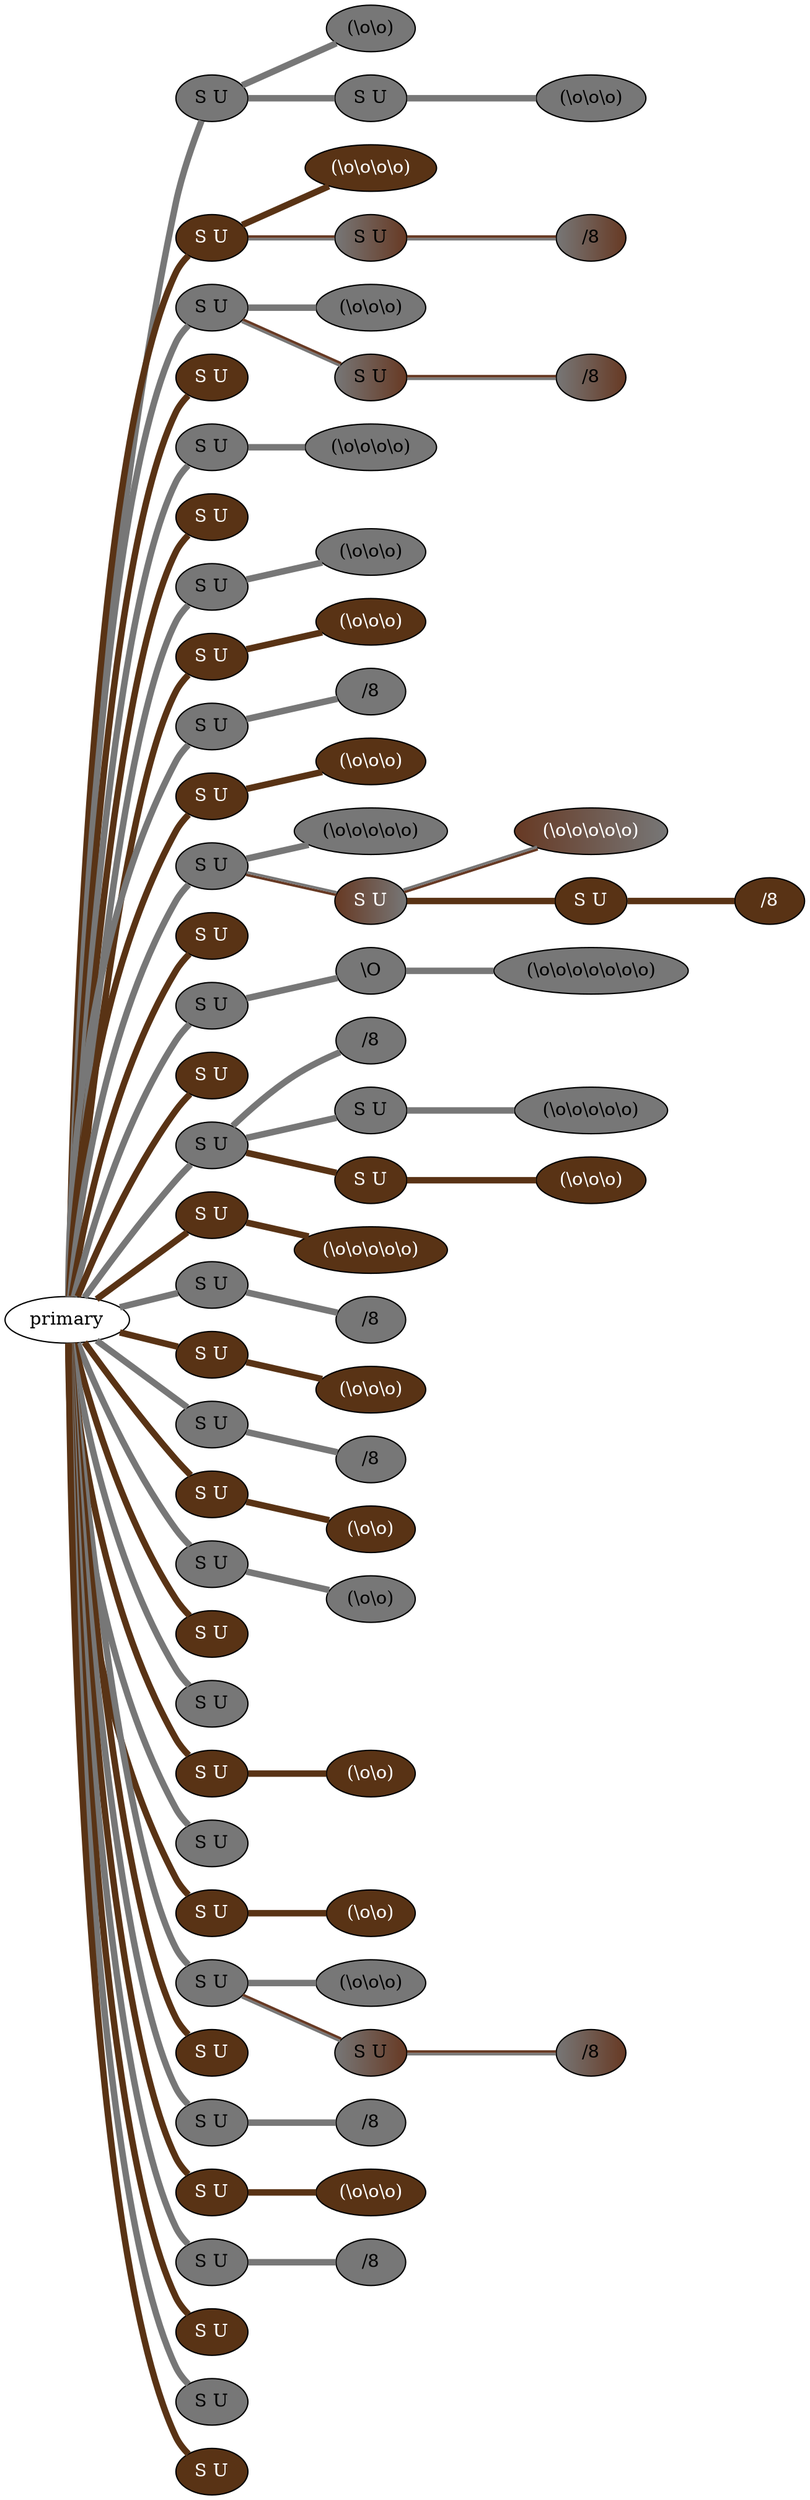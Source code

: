 graph {
 graph [rankdir=LR]
"1" [qtype="pendant_node", pendant_colors="#777777", pendant_ply="S", pendant_attach="U", pendant_length="28.5", label="S U", style=filled, fillcolor="#777777", fontcolor="#000000"]
"primary" -- "1" [qtype="pendant_link",penwidth=5,color="#777777"]
"1:0" [qtype="knot_node", knot_value="2", knot_type="L", knot_position="10.0", knot_spin="Z", label="(\\o\\o)", style=filled, fillcolor="#777777" , fontcolor="#000000"]
"1" -- "1:0" [qtype="knot_link",penwidth=5,color="#777777"]
"1s1" [qtype="pendant_node", pendant_colors="#777777", pendant_ply="S", pendant_attach="U", pendant_length="26.5", label="S U", style=filled, fillcolor="#777777", fontcolor="#000000"]
"1" -- "1s1" [qtype="pendant_link",penwidth=5,color="#777777"]
"1s1:0" [qtype="knot_node", knot_value="3", knot_type="L", knot_position="10.0", knot_spin="Z", label="(\\o\\o\\o)", style=filled, fillcolor="#777777" , fontcolor="#000000"]
"1s1" -- "1s1:0" [qtype="knot_link",penwidth=5,color="#777777"]
"2" [qtype="pendant_node", pendant_colors="#593315", pendant_ply="S", pendant_attach="U", pendant_length="25.0", label="S U", style=filled, fillcolor="#593315", fontcolor="#ffffff"]
"primary" -- "2" [qtype="pendant_link",penwidth=5,color="#593315"]
"2:0" [qtype="knot_node", knot_value="4", knot_type="L", knot_position="11.0", knot_spin="Z", label="(\\o\\o\\o\\o)", style=filled, fillcolor="#593315" , fontcolor="#ffffff"]
"2" -- "2:0" [qtype="knot_link",penwidth=5,color="#593315"]
"2s1" [qtype="pendant_node", pendant_colors="#777777:#673923", pendant_ply="S", pendant_attach="U", pendant_length="32.0", label="S U", style=filled, fillcolor="#777777:#673923", fontcolor="#000000"]
"2" -- "2s1" [qtype="pendant_link",penwidth=2,color="#777777:#673923"]
"2s1:0" [qtype="knot_node", knot_value="1", knot_type="E", knot_position="11.0", knot_spin="S", label="/8", style=filled, fillcolor="#777777:#673923" , fontcolor="#000000"]
"2s1" -- "2s1:0" [qtype="knot_link",penwidth=2,color="#777777:#673923"]
"3" [qtype="pendant_node", pendant_colors="#777777", pendant_ply="S", pendant_attach="U", pendant_length="28.0", label="S U", style=filled, fillcolor="#777777", fontcolor="#000000"]
"primary" -- "3" [qtype="pendant_link",penwidth=5,color="#777777"]
"3:0" [qtype="knot_node", knot_value="3", knot_type="L", knot_position="11.5", knot_spin="Z", label="(\\o\\o\\o)", style=filled, fillcolor="#777777" , fontcolor="#000000"]
"3" -- "3:0" [qtype="knot_link",penwidth=5,color="#777777"]
"3s1" [qtype="pendant_node", pendant_colors="#777777:#673923", pendant_ply="S", pendant_attach="U", pendant_length="33.0", label="S U", style=filled, fillcolor="#777777:#673923", fontcolor="#000000"]
"3" -- "3s1" [qtype="pendant_link",penwidth=2,color="#777777:#673923"]
"3s1:0" [qtype="knot_node", knot_value="1", knot_type="E", knot_position="10.0", knot_spin="S", label="/8", style=filled, fillcolor="#777777:#673923" , fontcolor="#000000"]
"3s1" -- "3s1:0" [qtype="knot_link",penwidth=2,color="#777777:#673923"]
"4" [qtype="pendant_node", pendant_colors="#593315", pendant_ply="S", pendant_attach="U", pendant_length="30.0", label="S U", style=filled, fillcolor="#593315", fontcolor="#ffffff"]
"primary" -- "4" [qtype="pendant_link",penwidth=5,color="#593315"]
"5" [qtype="pendant_node", pendant_colors="#777777", pendant_ply="S", pendant_attach="U", pendant_length="27.0", label="S U", style=filled, fillcolor="#777777", fontcolor="#000000"]
"primary" -- "5" [qtype="pendant_link",penwidth=5,color="#777777"]
"5:0" [qtype="knot_node", knot_value="4", knot_type="L", knot_position="11.5", knot_spin="Z", label="(\\o\\o\\o\\o)", style=filled, fillcolor="#777777" , fontcolor="#000000"]
"5" -- "5:0" [qtype="knot_link",penwidth=5,color="#777777"]
"6" [qtype="pendant_node", pendant_colors="#593315", pendant_ply="S", pendant_attach="U", pendant_length="29.5", label="S U", style=filled, fillcolor="#593315", fontcolor="#ffffff"]
"primary" -- "6" [qtype="pendant_link",penwidth=5,color="#593315"]
"7" [qtype="pendant_node", pendant_colors="#777777", pendant_ply="S", pendant_attach="U", pendant_length="28.0", label="S U", style=filled, fillcolor="#777777", fontcolor="#000000"]
"primary" -- "7" [qtype="pendant_link",penwidth=5,color="#777777"]
"7:0" [qtype="knot_node", knot_value="3", knot_type="L", knot_position="11.0", knot_spin="Z", label="(\\o\\o\\o)", style=filled, fillcolor="#777777" , fontcolor="#000000"]
"7" -- "7:0" [qtype="knot_link",penwidth=5,color="#777777"]
"8" [qtype="pendant_node", pendant_colors="#593315", pendant_ply="S", pendant_attach="U", pendant_length="26.0", label="S U", style=filled, fillcolor="#593315", fontcolor="#ffffff"]
"primary" -- "8" [qtype="pendant_link",penwidth=5,color="#593315"]
"8:0" [qtype="knot_node", knot_value="3", knot_type="L", knot_position="10.5", knot_spin="Z", label="(\\o\\o\\o)", style=filled, fillcolor="#593315" , fontcolor="#ffffff"]
"8" -- "8:0" [qtype="knot_link",penwidth=5,color="#593315"]
"9" [qtype="pendant_node", pendant_colors="#777777", pendant_ply="S", pendant_attach="U", pendant_length="32.5", label="S U", style=filled, fillcolor="#777777", fontcolor="#000000"]
"primary" -- "9" [qtype="pendant_link",penwidth=5,color="#777777"]
"9:0" [qtype="knot_node", knot_value="1", knot_type="E", knot_position="11.0", knot_spin="S", label="/8", style=filled, fillcolor="#777777" , fontcolor="#000000"]
"9" -- "9:0" [qtype="knot_link",penwidth=5,color="#777777"]
"10" [qtype="pendant_node", pendant_colors="#593315", pendant_ply="S", pendant_attach="U", pendant_length="24.5", label="S U", style=filled, fillcolor="#593315", fontcolor="#ffffff"]
"primary" -- "10" [qtype="pendant_link",penwidth=5,color="#593315"]
"10:0" [qtype="knot_node", knot_value="3", knot_type="L", knot_position="11.5", knot_spin="Z", label="(\\o\\o\\o)", style=filled, fillcolor="#593315" , fontcolor="#ffffff"]
"10" -- "10:0" [qtype="knot_link",penwidth=5,color="#593315"]
"11" [qtype="pendant_node", pendant_colors="#777777", pendant_ply="S", pendant_attach="U", pendant_length="19.5", label="S U", style=filled, fillcolor="#777777", fontcolor="#000000"]
"primary" -- "11" [qtype="pendant_link",penwidth=5,color="#777777"]
"11:0" [qtype="knot_node", knot_value="5", knot_type="L", knot_position="11.5", knot_spin="Z", label="(\\o\\o\\o\\o\\o)", style=filled, fillcolor="#777777" , fontcolor="#000000"]
"11" -- "11:0" [qtype="knot_link",penwidth=5,color="#777777"]
"11s1" [qtype="pendant_node", pendant_colors="#673923:#777777", pendant_ply="S", pendant_attach="U", pendant_length="22.0", label="S U", style=filled, fillcolor="#673923:#777777", fontcolor="#ffffff"]
"11" -- "11s1" [qtype="pendant_link",penwidth=2,color="#673923:#777777"]
"11s1:0" [qtype="knot_node", knot_value="5", knot_type="L", knot_position="10.5", knot_spin="Z", label="(\\o\\o\\o\\o\\o)", style=filled, fillcolor="#673923:#777777" , fontcolor="#ffffff"]
"11s1" -- "11s1:0" [qtype="knot_link",penwidth=2,color="#673923:#777777"]
"11s1s1" [qtype="pendant_node", pendant_colors="#593315", pendant_ply="S", pendant_attach="U", pendant_length="23.0", label="S U", style=filled, fillcolor="#593315", fontcolor="#ffffff"]
"11s1" -- "11s1s1" [qtype="pendant_link",penwidth=5,color="#593315"]
"11s1s1:0" [qtype="knot_node", knot_value="1", knot_type="E", knot_position="9.5", knot_spin="S", label="/8", style=filled, fillcolor="#593315" , fontcolor="#ffffff"]
"11s1s1" -- "11s1s1:0" [qtype="knot_link",penwidth=5,color="#593315"]
"12" [qtype="pendant_node", pendant_colors="#593315", pendant_ply="S", pendant_attach="U", pendant_length="29.0", label="S U", style=filled, fillcolor="#593315", fontcolor="#ffffff"]
"primary" -- "12" [qtype="pendant_link",penwidth=5,color="#593315"]
"13" [qtype="pendant_node", pendant_colors="#777777", pendant_ply="S", pendant_attach="U", pendant_length="25.5", label="S U", style=filled, fillcolor="#777777", fontcolor="#000000"]
"primary" -- "13" [qtype="pendant_link",penwidth=5,color="#777777"]
"13:0" [qtype="knot_node", knot_value="1", knot_type="S", knot_position="5.5", knot_spin="Z", label="\\O", style=filled, fillcolor="#777777" , fontcolor="#000000"]
"13" -- "13:0" [qtype="knot_link",penwidth=5,color="#777777"]
"13:1" [qtype="knot_node", knot_value="7", knot_type="L", knot_position="11.0", knot_spin="Z", label="(\\o\\o\\o\\o\\o\\o\\o)", style=filled, fillcolor="#777777" , fontcolor="#000000"]
"13:0" -- "13:1" [qtype="knot_link",penwidth=5,color="#777777"]
"14" [qtype="pendant_node", pendant_colors="#593315", pendant_ply="S", pendant_attach="U", pendant_length="28.5", label="S U", style=filled, fillcolor="#593315", fontcolor="#ffffff"]
"primary" -- "14" [qtype="pendant_link",penwidth=5,color="#593315"]
"15" [qtype="pendant_node", pendant_colors="#777777", pendant_ply="S", pendant_attach="U", pendant_length="28.0", label="S U", style=filled, fillcolor="#777777", fontcolor="#000000"]
"primary" -- "15" [qtype="pendant_link",penwidth=5,color="#777777"]
"15:0" [qtype="knot_node", knot_value="1", knot_type="E", knot_position="11.0", knot_spin="S", label="/8", style=filled, fillcolor="#777777" , fontcolor="#000000"]
"15" -- "15:0" [qtype="knot_link",penwidth=5,color="#777777"]
"15s1" [qtype="pendant_node", pendant_colors="#777777", pendant_ply="S", pendant_attach="U", pendant_length="21.5", label="S U", style=filled, fillcolor="#777777", fontcolor="#000000"]
"15" -- "15s1" [qtype="pendant_link",penwidth=5,color="#777777"]
"15s1:0" [qtype="knot_node", knot_value="5", knot_type="L", knot_position="11.0", knot_spin="Z", label="(\\o\\o\\o\\o\\o)", style=filled, fillcolor="#777777" , fontcolor="#000000"]
"15s1" -- "15s1:0" [qtype="knot_link",penwidth=5,color="#777777"]
"15s2" [qtype="pendant_node", pendant_colors="#593315", pendant_ply="S", pendant_attach="U", pendant_length="28.5", label="S U", style=filled, fillcolor="#593315", fontcolor="#ffffff"]
"15" -- "15s2" [qtype="pendant_link",penwidth=5,color="#593315"]
"15s2:0" [qtype="knot_node", knot_value="3", knot_type="L", knot_position="10.5", knot_spin="Z", label="(\\o\\o\\o)", style=filled, fillcolor="#593315" , fontcolor="#ffffff"]
"15s2" -- "15s2:0" [qtype="knot_link",penwidth=5,color="#593315"]
"16" [qtype="pendant_node", pendant_colors="#593315", pendant_ply="S", pendant_attach="U", pendant_length="23.5", label="S U", style=filled, fillcolor="#593315", fontcolor="#ffffff"]
"primary" -- "16" [qtype="pendant_link",penwidth=5,color="#593315"]
"16:0" [qtype="knot_node", knot_value="5", knot_type="L", knot_position="11.5", knot_spin="Z", label="(\\o\\o\\o\\o\\o)", style=filled, fillcolor="#593315" , fontcolor="#ffffff"]
"16" -- "16:0" [qtype="knot_link",penwidth=5,color="#593315"]
"17" [qtype="pendant_node", pendant_colors="#777777", pendant_ply="S", pendant_attach="U", pendant_length="27.0", label="S U", style=filled, fillcolor="#777777", fontcolor="#000000"]
"primary" -- "17" [qtype="pendant_link",penwidth=5,color="#777777"]
"17:0" [qtype="knot_node", knot_value="1", knot_type="E", knot_position="12.0", knot_spin="S", label="/8", style=filled, fillcolor="#777777" , fontcolor="#000000"]
"17" -- "17:0" [qtype="knot_link",penwidth=5,color="#777777"]
"18" [qtype="pendant_node", pendant_colors="#593315", pendant_ply="S", pendant_attach="U", pendant_length="25.5", label="S U", style=filled, fillcolor="#593315", fontcolor="#ffffff"]
"primary" -- "18" [qtype="pendant_link",penwidth=5,color="#593315"]
"18:0" [qtype="knot_node", knot_value="3", knot_type="L", knot_position="11.5", knot_spin="Z", label="(\\o\\o\\o)", style=filled, fillcolor="#593315" , fontcolor="#ffffff"]
"18" -- "18:0" [qtype="knot_link",penwidth=5,color="#593315"]
"19" [qtype="pendant_node", pendant_colors="#777777", pendant_ply="S", pendant_attach="U", pendant_length="31.5", label="S U", style=filled, fillcolor="#777777", fontcolor="#000000"]
"primary" -- "19" [qtype="pendant_link",penwidth=5,color="#777777"]
"19:0" [qtype="knot_node", knot_value="1", knot_type="E", knot_position="12.0", knot_spin="S", label="/8", style=filled, fillcolor="#777777" , fontcolor="#000000"]
"19" -- "19:0" [qtype="knot_link",penwidth=5,color="#777777"]
"20" [qtype="pendant_node", pendant_colors="#593315", pendant_ply="S", pendant_attach="U", pendant_length="25.0", label="S U", style=filled, fillcolor="#593315", fontcolor="#ffffff"]
"primary" -- "20" [qtype="pendant_link",penwidth=5,color="#593315"]
"20:0" [qtype="knot_node", knot_value="2", knot_type="L", knot_position="12.0", knot_spin="Z", label="(\\o\\o)", style=filled, fillcolor="#593315" , fontcolor="#ffffff"]
"20" -- "20:0" [qtype="knot_link",penwidth=5,color="#593315"]
"21" [qtype="pendant_node", pendant_colors="#777777", pendant_ply="S", pendant_attach="U", pendant_length="23.0", label="S U", style=filled, fillcolor="#777777", fontcolor="#000000"]
"primary" -- "21" [qtype="pendant_link",penwidth=5,color="#777777"]
"21:0" [qtype="knot_node", knot_value="2", knot_type="L", knot_position="12.0", knot_spin="Z", label="(\\o\\o)", style=filled, fillcolor="#777777" , fontcolor="#000000"]
"21" -- "21:0" [qtype="knot_link",penwidth=5,color="#777777"]
"22" [qtype="pendant_node", pendant_colors="#593315", pendant_ply="S", pendant_attach="U", pendant_length="29.0", label="S U", style=filled, fillcolor="#593315", fontcolor="#ffffff"]
"primary" -- "22" [qtype="pendant_link",penwidth=5,color="#593315"]
"23" [qtype="pendant_node", pendant_colors="#777777", pendant_ply="S", pendant_attach="U", pendant_length="30.5", label="S U", style=filled, fillcolor="#777777", fontcolor="#000000"]
"primary" -- "23" [qtype="pendant_link",penwidth=5,color="#777777"]
"24" [qtype="pendant_node", pendant_colors="#593315", pendant_ply="S", pendant_attach="U", pendant_length="26.0", label="S U", style=filled, fillcolor="#593315", fontcolor="#ffffff"]
"primary" -- "24" [qtype="pendant_link",penwidth=5,color="#593315"]
"24:0" [qtype="knot_node", knot_value="2", knot_type="L", knot_position="11.0", knot_spin="Z", label="(\\o\\o)", style=filled, fillcolor="#593315" , fontcolor="#ffffff"]
"24" -- "24:0" [qtype="knot_link",penwidth=5,color="#593315"]
"25" [qtype="pendant_node", pendant_colors="#777777", pendant_ply="S", pendant_attach="U", pendant_length="32.5", label="S U", style=filled, fillcolor="#777777", fontcolor="#000000"]
"primary" -- "25" [qtype="pendant_link",penwidth=5,color="#777777"]
"26" [qtype="pendant_node", pendant_colors="#593315", pendant_ply="S", pendant_attach="U", pendant_length="28.5", label="S U", style=filled, fillcolor="#593315", fontcolor="#ffffff"]
"primary" -- "26" [qtype="pendant_link",penwidth=5,color="#593315"]
"26:0" [qtype="knot_node", knot_value="2", knot_type="L", knot_position="10.5", knot_spin="Z", label="(\\o\\o)", style=filled, fillcolor="#593315" , fontcolor="#ffffff"]
"26" -- "26:0" [qtype="knot_link",penwidth=5,color="#593315"]
"27" [qtype="pendant_node", pendant_colors="#777777", pendant_ply="S", pendant_attach="U", pendant_length="28.5", label="S U", style=filled, fillcolor="#777777", fontcolor="#000000"]
"primary" -- "27" [qtype="pendant_link",penwidth=5,color="#777777"]
"27:0" [qtype="knot_node", knot_value="3", knot_type="L", knot_position="10.0", knot_spin="Z", label="(\\o\\o\\o)", style=filled, fillcolor="#777777" , fontcolor="#000000"]
"27" -- "27:0" [qtype="knot_link",penwidth=5,color="#777777"]
"27s1" [qtype="pendant_node", pendant_colors="#777777:#673923", pendant_ply="S", pendant_attach="U", pendant_length="21.5", label="S U", style=filled, fillcolor="#777777:#673923", fontcolor="#000000"]
"27" -- "27s1" [qtype="pendant_link",penwidth=2,color="#777777:#673923"]
"27s1:0" [qtype="knot_node", knot_value="1", knot_type="E", knot_position="10.0", knot_spin="S", label="/8", style=filled, fillcolor="#777777:#673923" , fontcolor="#000000"]
"27s1" -- "27s1:0" [qtype="knot_link",penwidth=2,color="#777777:#673923"]
"28" [qtype="pendant_node", pendant_colors="#593315", pendant_ply="S", pendant_attach="U", pendant_length="29.0", label="S U", style=filled, fillcolor="#593315", fontcolor="#ffffff"]
"primary" -- "28" [qtype="pendant_link",penwidth=5,color="#593315"]
"29" [qtype="pendant_node", pendant_colors="#777777", pendant_ply="S", pendant_attach="U", pendant_length="31.0", label="S U", style=filled, fillcolor="#777777", fontcolor="#000000"]
"primary" -- "29" [qtype="pendant_link",penwidth=5,color="#777777"]
"29:0" [qtype="knot_node", knot_value="1", knot_type="E", knot_position="9.0", knot_spin="S", label="/8", style=filled, fillcolor="#777777" , fontcolor="#000000"]
"29" -- "29:0" [qtype="knot_link",penwidth=5,color="#777777"]
"30" [qtype="pendant_node", pendant_colors="#593315", pendant_ply="S", pendant_attach="U", pendant_length="26.0", label="S U", style=filled, fillcolor="#593315", fontcolor="#ffffff"]
"primary" -- "30" [qtype="pendant_link",penwidth=5,color="#593315"]
"30:0" [qtype="knot_node", knot_value="3", knot_type="L", knot_position="9.5", knot_spin="Z", label="(\\o\\o\\o)", style=filled, fillcolor="#593315" , fontcolor="#ffffff"]
"30" -- "30:0" [qtype="knot_link",penwidth=5,color="#593315"]
"31" [qtype="pendant_node", pendant_colors="#777777", pendant_ply="S", pendant_attach="U", pendant_length="28.5", label="S U", style=filled, fillcolor="#777777", fontcolor="#000000"]
"primary" -- "31" [qtype="pendant_link",penwidth=5,color="#777777"]
"31:0" [qtype="knot_node", knot_value="1", knot_type="E", knot_position="10.0", knot_spin="S", label="/8", style=filled, fillcolor="#777777" , fontcolor="#000000"]
"31" -- "31:0" [qtype="knot_link",penwidth=5,color="#777777"]
"32" [qtype="pendant_node", pendant_colors="#593315", pendant_ply="S", pendant_attach="U", pendant_length="29.5", label="S U", style=filled, fillcolor="#593315", fontcolor="#ffffff"]
"primary" -- "32" [qtype="pendant_link",penwidth=5,color="#593315"]
"33" [qtype="pendant_node", pendant_colors="#777777", pendant_ply="S", pendant_attach="U", pendant_length="33.0", label="S U", style=filled, fillcolor="#777777", fontcolor="#000000"]
"primary" -- "33" [qtype="pendant_link",penwidth=5,color="#777777"]
"34" [qtype="pendant_node", pendant_colors="#593315", pendant_ply="S", pendant_attach="U", pendant_length="29.5", label="S U", style=filled, fillcolor="#593315", fontcolor="#ffffff"]
"primary" -- "34" [qtype="pendant_link",penwidth=5,color="#593315"]
}
